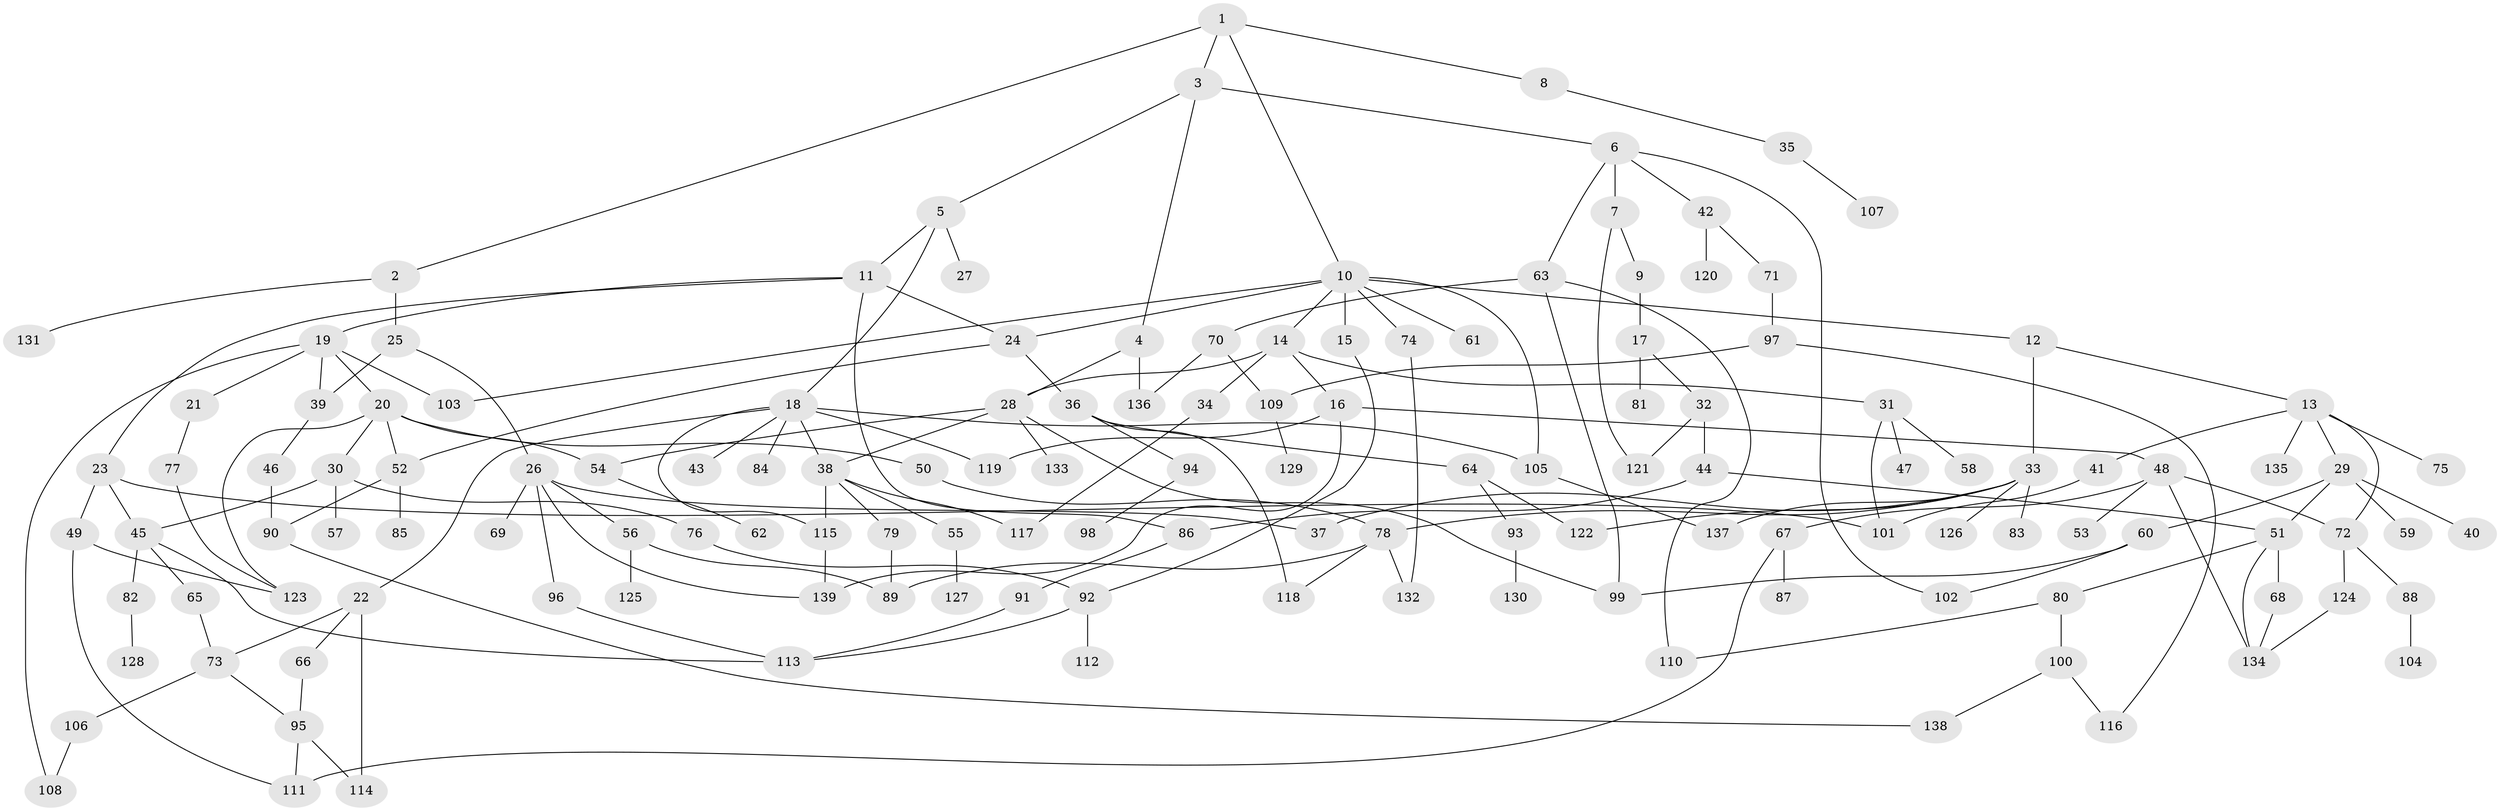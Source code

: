 // coarse degree distribution, {5: 0.09278350515463918, 7: 0.05154639175257732, 3: 0.14432989690721648, 4: 0.09278350515463918, 2: 0.29896907216494845, 9: 0.020618556701030927, 6: 0.041237113402061855, 8: 0.010309278350515464, 1: 0.24742268041237114}
// Generated by graph-tools (version 1.1) at 2025/23/03/03/25 07:23:33]
// undirected, 139 vertices, 190 edges
graph export_dot {
graph [start="1"]
  node [color=gray90,style=filled];
  1;
  2;
  3;
  4;
  5;
  6;
  7;
  8;
  9;
  10;
  11;
  12;
  13;
  14;
  15;
  16;
  17;
  18;
  19;
  20;
  21;
  22;
  23;
  24;
  25;
  26;
  27;
  28;
  29;
  30;
  31;
  32;
  33;
  34;
  35;
  36;
  37;
  38;
  39;
  40;
  41;
  42;
  43;
  44;
  45;
  46;
  47;
  48;
  49;
  50;
  51;
  52;
  53;
  54;
  55;
  56;
  57;
  58;
  59;
  60;
  61;
  62;
  63;
  64;
  65;
  66;
  67;
  68;
  69;
  70;
  71;
  72;
  73;
  74;
  75;
  76;
  77;
  78;
  79;
  80;
  81;
  82;
  83;
  84;
  85;
  86;
  87;
  88;
  89;
  90;
  91;
  92;
  93;
  94;
  95;
  96;
  97;
  98;
  99;
  100;
  101;
  102;
  103;
  104;
  105;
  106;
  107;
  108;
  109;
  110;
  111;
  112;
  113;
  114;
  115;
  116;
  117;
  118;
  119;
  120;
  121;
  122;
  123;
  124;
  125;
  126;
  127;
  128;
  129;
  130;
  131;
  132;
  133;
  134;
  135;
  136;
  137;
  138;
  139;
  1 -- 2;
  1 -- 3;
  1 -- 8;
  1 -- 10;
  2 -- 25;
  2 -- 131;
  3 -- 4;
  3 -- 5;
  3 -- 6;
  4 -- 28;
  4 -- 136;
  5 -- 11;
  5 -- 18;
  5 -- 27;
  6 -- 7;
  6 -- 42;
  6 -- 63;
  6 -- 102;
  7 -- 9;
  7 -- 121;
  8 -- 35;
  9 -- 17;
  10 -- 12;
  10 -- 14;
  10 -- 15;
  10 -- 61;
  10 -- 74;
  10 -- 103;
  10 -- 105;
  10 -- 24;
  11 -- 19;
  11 -- 23;
  11 -- 24;
  11 -- 86;
  12 -- 13;
  12 -- 33;
  13 -- 29;
  13 -- 41;
  13 -- 75;
  13 -- 135;
  13 -- 72;
  14 -- 16;
  14 -- 31;
  14 -- 34;
  14 -- 28;
  15 -- 92;
  16 -- 48;
  16 -- 119;
  16 -- 139;
  17 -- 32;
  17 -- 81;
  18 -- 22;
  18 -- 43;
  18 -- 84;
  18 -- 119;
  18 -- 115;
  18 -- 105;
  18 -- 38;
  19 -- 20;
  19 -- 21;
  19 -- 103;
  19 -- 108;
  19 -- 39;
  20 -- 30;
  20 -- 50;
  20 -- 52;
  20 -- 54;
  20 -- 123;
  21 -- 77;
  22 -- 66;
  22 -- 73;
  22 -- 114;
  23 -- 49;
  23 -- 45;
  23 -- 101;
  24 -- 36;
  24 -- 52;
  25 -- 26;
  25 -- 39;
  26 -- 56;
  26 -- 69;
  26 -- 96;
  26 -- 139;
  26 -- 37;
  28 -- 38;
  28 -- 99;
  28 -- 133;
  28 -- 54;
  29 -- 40;
  29 -- 51;
  29 -- 59;
  29 -- 60;
  30 -- 45;
  30 -- 57;
  30 -- 76;
  31 -- 47;
  31 -- 58;
  31 -- 101;
  32 -- 44;
  32 -- 121;
  33 -- 37;
  33 -- 83;
  33 -- 122;
  33 -- 126;
  33 -- 137;
  33 -- 78;
  34 -- 117;
  35 -- 107;
  36 -- 64;
  36 -- 94;
  36 -- 118;
  38 -- 55;
  38 -- 79;
  38 -- 115;
  38 -- 117;
  39 -- 46;
  41 -- 101;
  42 -- 71;
  42 -- 120;
  44 -- 51;
  44 -- 86;
  45 -- 65;
  45 -- 82;
  45 -- 113;
  46 -- 90;
  48 -- 53;
  48 -- 67;
  48 -- 72;
  48 -- 134;
  49 -- 111;
  49 -- 123;
  50 -- 78;
  51 -- 68;
  51 -- 80;
  51 -- 134;
  52 -- 85;
  52 -- 90;
  54 -- 62;
  55 -- 127;
  56 -- 89;
  56 -- 125;
  60 -- 99;
  60 -- 102;
  63 -- 70;
  63 -- 99;
  63 -- 110;
  64 -- 93;
  64 -- 122;
  65 -- 73;
  66 -- 95;
  67 -- 87;
  67 -- 111;
  68 -- 134;
  70 -- 109;
  70 -- 136;
  71 -- 97;
  72 -- 88;
  72 -- 124;
  73 -- 106;
  73 -- 95;
  74 -- 132;
  76 -- 92;
  77 -- 123;
  78 -- 118;
  78 -- 132;
  78 -- 89;
  79 -- 89;
  80 -- 100;
  80 -- 110;
  82 -- 128;
  86 -- 91;
  88 -- 104;
  90 -- 138;
  91 -- 113;
  92 -- 112;
  92 -- 113;
  93 -- 130;
  94 -- 98;
  95 -- 111;
  95 -- 114;
  96 -- 113;
  97 -- 109;
  97 -- 116;
  100 -- 116;
  100 -- 138;
  105 -- 137;
  106 -- 108;
  109 -- 129;
  115 -- 139;
  124 -- 134;
}

